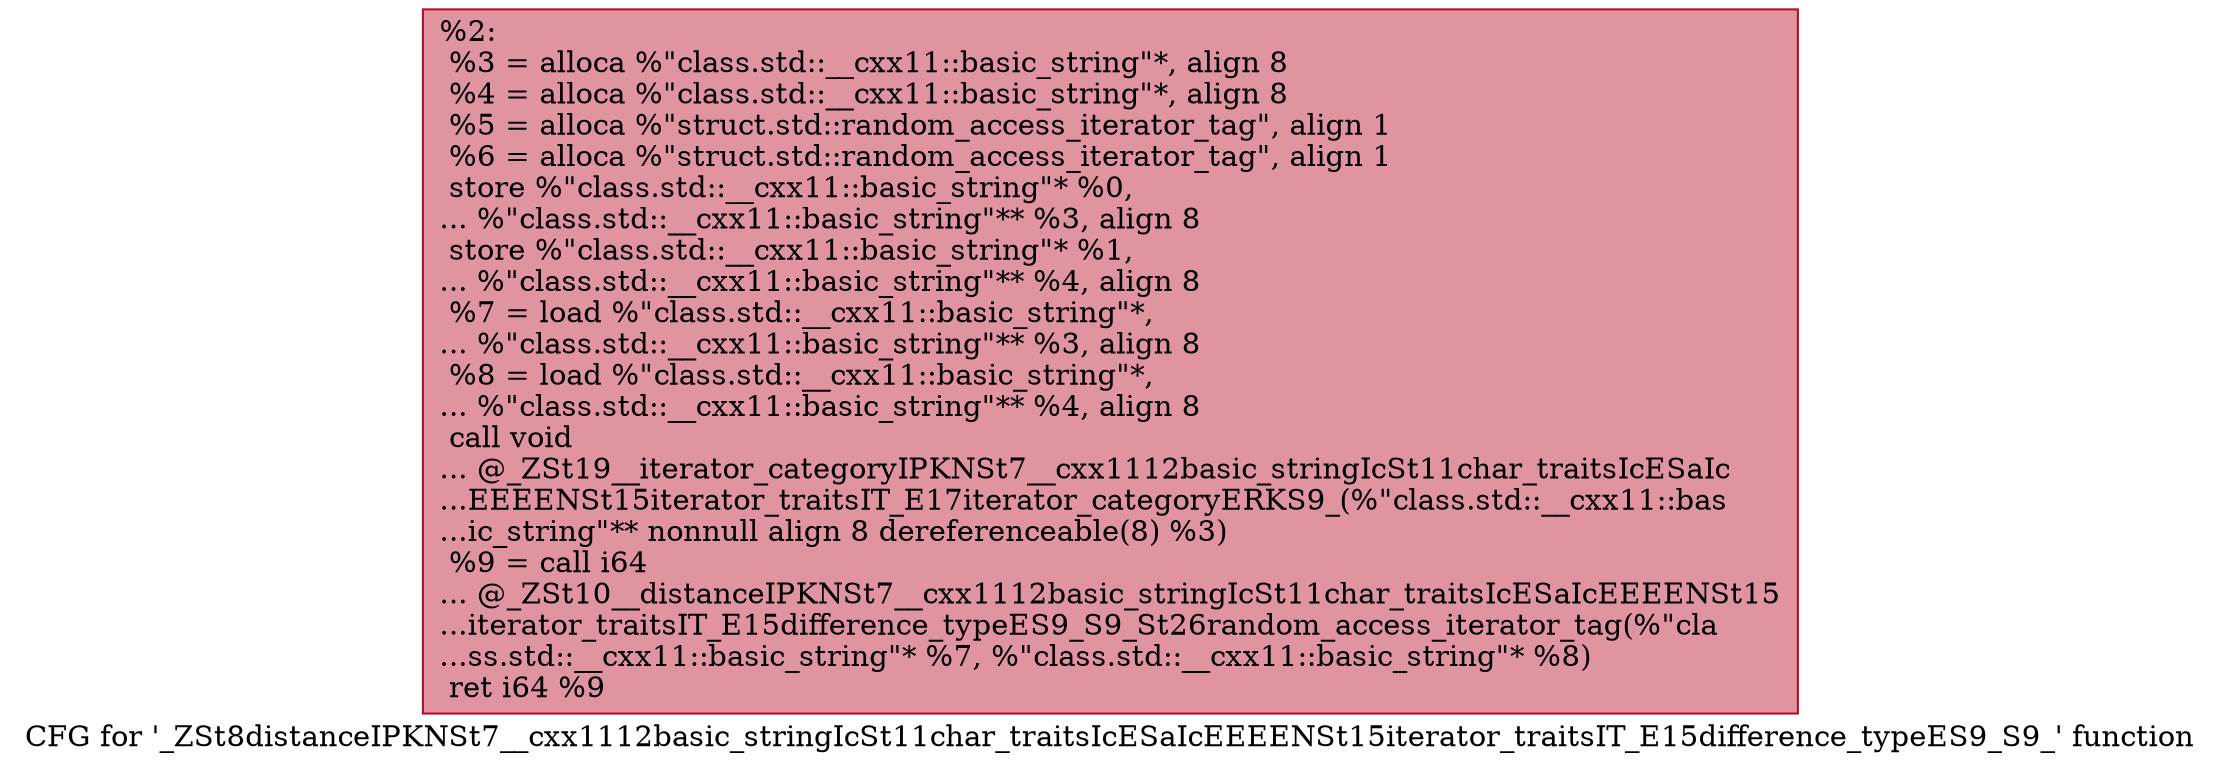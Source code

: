 digraph "CFG for '_ZSt8distanceIPKNSt7__cxx1112basic_stringIcSt11char_traitsIcESaIcEEEENSt15iterator_traitsIT_E15difference_typeES9_S9_' function" {
	label="CFG for '_ZSt8distanceIPKNSt7__cxx1112basic_stringIcSt11char_traitsIcESaIcEEEENSt15iterator_traitsIT_E15difference_typeES9_S9_' function";

	Node0x5643458d1640 [shape=record,color="#b70d28ff", style=filled, fillcolor="#b70d2870",label="{%2:\l  %3 = alloca %\"class.std::__cxx11::basic_string\"*, align 8\l  %4 = alloca %\"class.std::__cxx11::basic_string\"*, align 8\l  %5 = alloca %\"struct.std::random_access_iterator_tag\", align 1\l  %6 = alloca %\"struct.std::random_access_iterator_tag\", align 1\l  store %\"class.std::__cxx11::basic_string\"* %0,\l... %\"class.std::__cxx11::basic_string\"** %3, align 8\l  store %\"class.std::__cxx11::basic_string\"* %1,\l... %\"class.std::__cxx11::basic_string\"** %4, align 8\l  %7 = load %\"class.std::__cxx11::basic_string\"*,\l... %\"class.std::__cxx11::basic_string\"** %3, align 8\l  %8 = load %\"class.std::__cxx11::basic_string\"*,\l... %\"class.std::__cxx11::basic_string\"** %4, align 8\l  call void\l... @_ZSt19__iterator_categoryIPKNSt7__cxx1112basic_stringIcSt11char_traitsIcESaIc\l...EEEENSt15iterator_traitsIT_E17iterator_categoryERKS9_(%\"class.std::__cxx11::bas\l...ic_string\"** nonnull align 8 dereferenceable(8) %3)\l  %9 = call i64\l... @_ZSt10__distanceIPKNSt7__cxx1112basic_stringIcSt11char_traitsIcESaIcEEEENSt15\l...iterator_traitsIT_E15difference_typeES9_S9_St26random_access_iterator_tag(%\"cla\l...ss.std::__cxx11::basic_string\"* %7, %\"class.std::__cxx11::basic_string\"* %8)\l  ret i64 %9\l}"];
}
